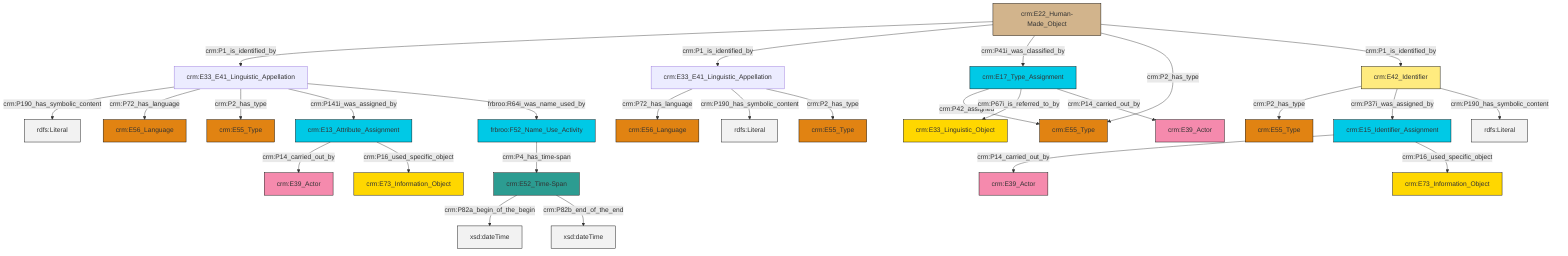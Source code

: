 graph TD
classDef Literal fill:#f2f2f2,stroke:#000000;
classDef CRM_Entity fill:#FFFFFF,stroke:#000000;
classDef Temporal_Entity fill:#00C9E6, stroke:#000000;
classDef Type fill:#E18312, stroke:#000000;
classDef Time-Span fill:#2C9C91, stroke:#000000;
classDef Appellation fill:#FFEB7F, stroke:#000000;
classDef Place fill:#008836, stroke:#000000;
classDef Persistent_Item fill:#B266B2, stroke:#000000;
classDef Conceptual_Object fill:#FFD700, stroke:#000000;
classDef Physical_Thing fill:#D2B48C, stroke:#000000;
classDef Actor fill:#f58aad, stroke:#000000;
classDef PC_Classes fill:#4ce600, stroke:#000000;
classDef Multi fill:#cccccc,stroke:#000000;

0["crm:E15_Identifier_Assignment"]:::Temporal_Entity -->|crm:P14_carried_out_by| 1["crm:E39_Actor"]:::Actor
4["crm:E17_Type_Assignment"]:::Temporal_Entity -->|crm:P42_assigned| 5["crm:E55_Type"]:::Type
17["crm:E33_E41_Linguistic_Appellation"]:::Default -->|crm:P72_has_language| 18["crm:E56_Language"]:::Type
19["crm:E22_Human-Made_Object"]:::Physical_Thing -->|crm:P1_is_identified_by| 13["crm:E33_E41_Linguistic_Appellation"]:::Default
13["crm:E33_E41_Linguistic_Appellation"]:::Default -->|crm:P190_has_symbolic_content| 22[rdfs:Literal]:::Literal
8["crm:E42_Identifier"]:::Appellation -->|crm:P2_has_type| 23["crm:E55_Type"]:::Type
4["crm:E17_Type_Assignment"]:::Temporal_Entity -->|crm:P67i_is_referred_to_by| 27["crm:E33_Linguistic_Object"]:::Conceptual_Object
6["crm:E52_Time-Span"]:::Time-Span -->|crm:P82a_begin_of_the_begin| 29[xsd:dateTime]:::Literal
4["crm:E17_Type_Assignment"]:::Temporal_Entity -->|crm:P14_carried_out_by| 30["crm:E39_Actor"]:::Actor
17["crm:E33_E41_Linguistic_Appellation"]:::Default -->|crm:P190_has_symbolic_content| 32[rdfs:Literal]:::Literal
17["crm:E33_E41_Linguistic_Appellation"]:::Default -->|crm:P2_has_type| 2["crm:E55_Type"]:::Type
20["crm:E13_Attribute_Assignment"]:::Temporal_Entity -->|crm:P14_carried_out_by| 24["crm:E39_Actor"]:::Actor
13["crm:E33_E41_Linguistic_Appellation"]:::Default -->|crm:P72_has_language| 15["crm:E56_Language"]:::Type
38["frbroo:F52_Name_Use_Activity"]:::Temporal_Entity -->|crm:P4_has_time-span| 6["crm:E52_Time-Span"]:::Time-Span
19["crm:E22_Human-Made_Object"]:::Physical_Thing -->|crm:P1_is_identified_by| 17["crm:E33_E41_Linguistic_Appellation"]:::Default
19["crm:E22_Human-Made_Object"]:::Physical_Thing -->|crm:P41i_was_classified_by| 4["crm:E17_Type_Assignment"]:::Temporal_Entity
13["crm:E33_E41_Linguistic_Appellation"]:::Default -->|crm:P2_has_type| 34["crm:E55_Type"]:::Type
13["crm:E33_E41_Linguistic_Appellation"]:::Default -->|crm:P141i_was_assigned_by| 20["crm:E13_Attribute_Assignment"]:::Temporal_Entity
19["crm:E22_Human-Made_Object"]:::Physical_Thing -->|crm:P2_has_type| 5["crm:E55_Type"]:::Type
20["crm:E13_Attribute_Assignment"]:::Temporal_Entity -->|crm:P16_used_specific_object| 42["crm:E73_Information_Object"]:::Conceptual_Object
0["crm:E15_Identifier_Assignment"]:::Temporal_Entity -->|crm:P16_used_specific_object| 11["crm:E73_Information_Object"]:::Conceptual_Object
19["crm:E22_Human-Made_Object"]:::Physical_Thing -->|crm:P1_is_identified_by| 8["crm:E42_Identifier"]:::Appellation
8["crm:E42_Identifier"]:::Appellation -->|crm:P37i_was_assigned_by| 0["crm:E15_Identifier_Assignment"]:::Temporal_Entity
6["crm:E52_Time-Span"]:::Time-Span -->|crm:P82b_end_of_the_end| 46[xsd:dateTime]:::Literal
13["crm:E33_E41_Linguistic_Appellation"]:::Default -->|frbroo:R64i_was_name_used_by| 38["frbroo:F52_Name_Use_Activity"]:::Temporal_Entity
8["crm:E42_Identifier"]:::Appellation -->|crm:P190_has_symbolic_content| 47[rdfs:Literal]:::Literal